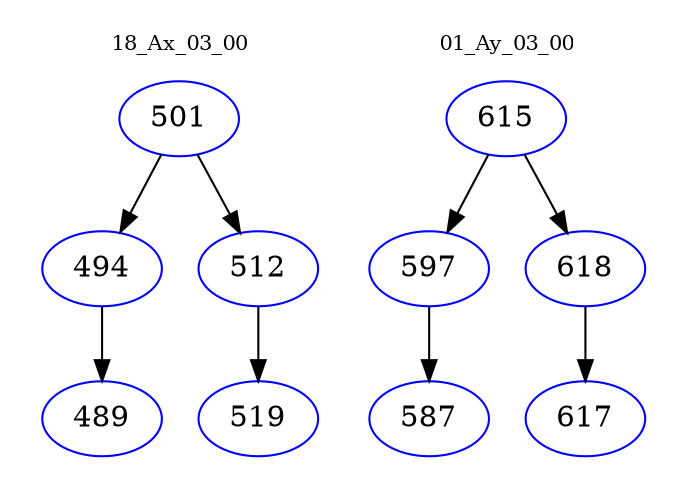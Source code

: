 digraph{
subgraph cluster_0 {
color = white
label = "18_Ax_03_00";
fontsize=10;
T0_501 [label="501", color="blue"]
T0_501 -> T0_494 [color="black"]
T0_494 [label="494", color="blue"]
T0_494 -> T0_489 [color="black"]
T0_489 [label="489", color="blue"]
T0_501 -> T0_512 [color="black"]
T0_512 [label="512", color="blue"]
T0_512 -> T0_519 [color="black"]
T0_519 [label="519", color="blue"]
}
subgraph cluster_1 {
color = white
label = "01_Ay_03_00";
fontsize=10;
T1_615 [label="615", color="blue"]
T1_615 -> T1_597 [color="black"]
T1_597 [label="597", color="blue"]
T1_597 -> T1_587 [color="black"]
T1_587 [label="587", color="blue"]
T1_615 -> T1_618 [color="black"]
T1_618 [label="618", color="blue"]
T1_618 -> T1_617 [color="black"]
T1_617 [label="617", color="blue"]
}
}
